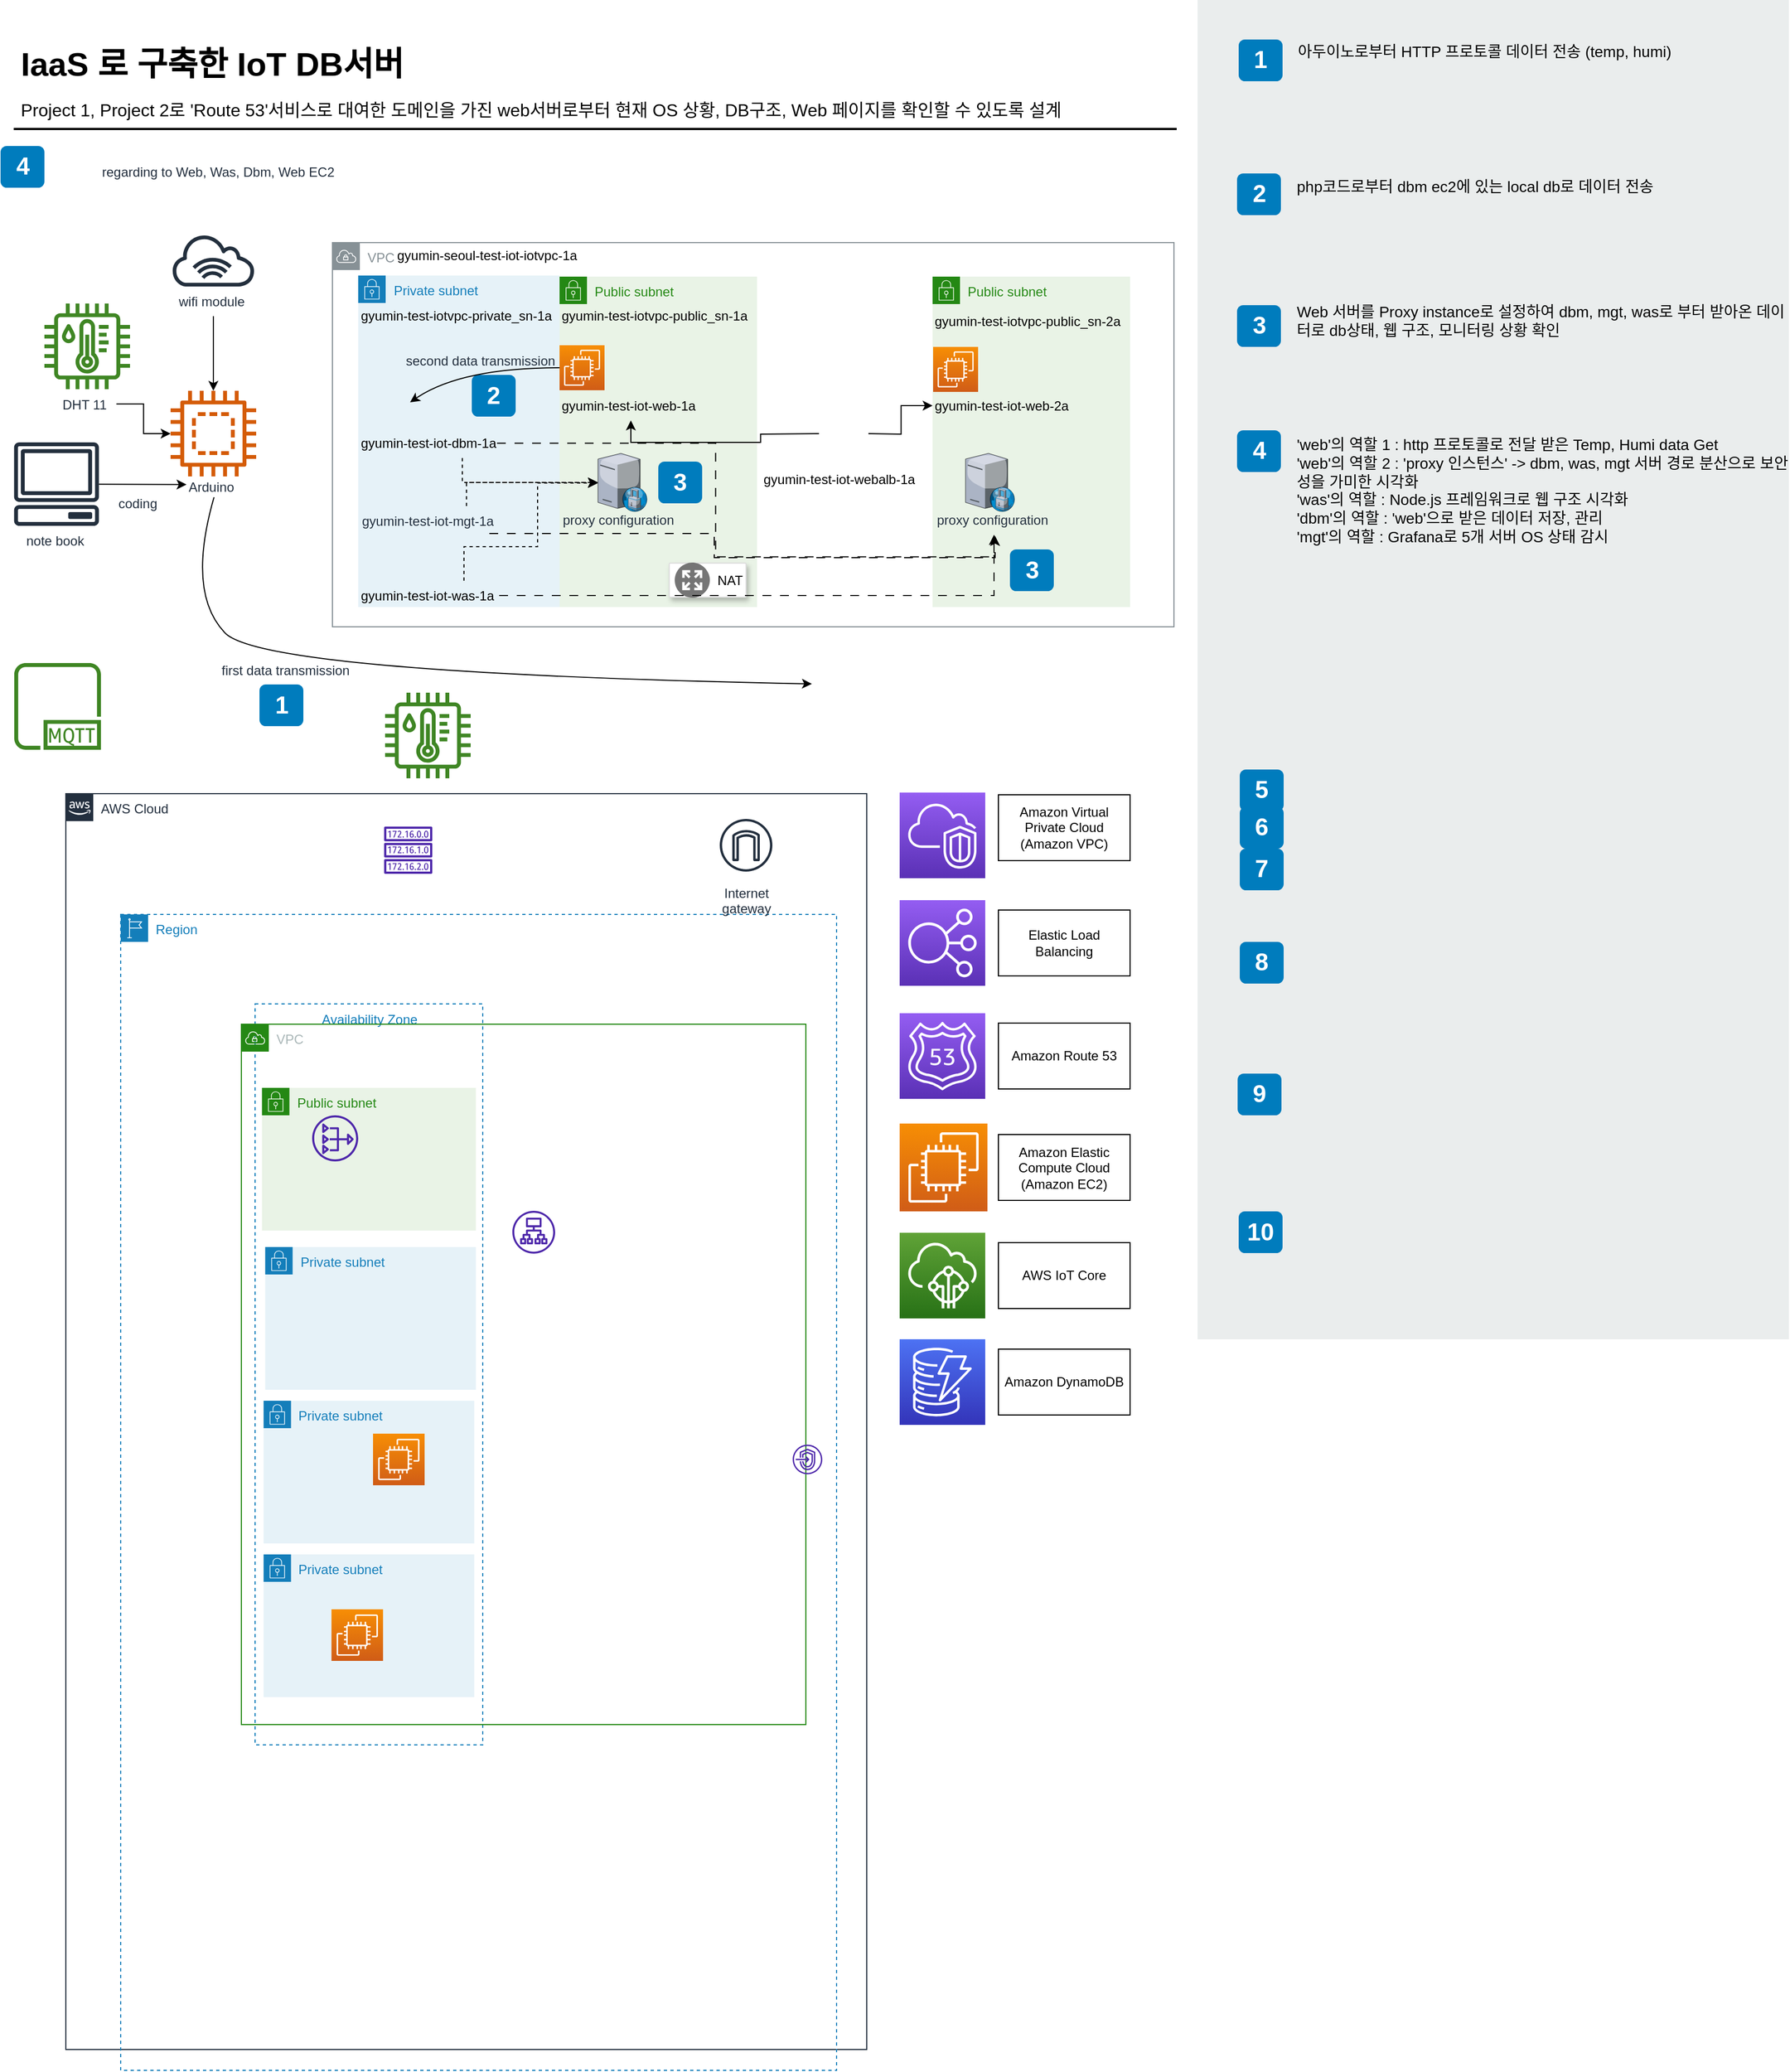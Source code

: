 <mxfile version="21.6.2" type="github">
  <diagram id="Ht1M8jgEwFfnCIfOTk4-" name="Page-1">
    <mxGraphModel dx="712" dy="721" grid="1" gridSize="10" guides="1" tooltips="1" connect="1" arrows="1" fold="1" page="1" pageScale="1" pageWidth="1169" pageHeight="827" math="0" shadow="0">
      <root>
        <mxCell id="0" />
        <mxCell id="1" parent="0" />
        <mxCell id="RZCS8msr2GIvvRPchReN-37" value="VPC" style="sketch=0;outlineConnect=0;gradientColor=none;html=1;whiteSpace=wrap;fontSize=12;fontStyle=0;shape=mxgraph.aws4.group;grIcon=mxgraph.aws4.group_vpc;strokeColor=#879196;fillColor=none;verticalAlign=top;align=left;spacingLeft=30;fontColor=#879196;dashed=0;" vertex="1" parent="1">
          <mxGeometry x="343" y="248" width="767" height="350" as="geometry" />
        </mxCell>
        <mxCell id="RZCS8msr2GIvvRPchReN-52" value="Private subnet" style="points=[[0,0],[0.25,0],[0.5,0],[0.75,0],[1,0],[1,0.25],[1,0.5],[1,0.75],[1,1],[0.75,1],[0.5,1],[0.25,1],[0,1],[0,0.75],[0,0.5],[0,0.25]];outlineConnect=0;gradientColor=none;html=1;whiteSpace=wrap;fontSize=12;fontStyle=0;container=1;pointerEvents=0;collapsible=0;recursiveResize=0;shape=mxgraph.aws4.group;grIcon=mxgraph.aws4.group_security_group;grStroke=0;strokeColor=#147EBA;fillColor=#E6F2F8;verticalAlign=top;align=left;spacingLeft=30;fontColor=#147EBA;dashed=0;" vertex="1" parent="1">
          <mxGeometry x="366.5" y="278" width="183.5" height="302" as="geometry" />
        </mxCell>
        <mxCell id="RZCS8msr2GIvvRPchReN-41" value="&lt;div style=&quot;text-align: center;&quot;&gt;&lt;span style=&quot;background-color: initial;&quot;&gt;&lt;font color=&quot;#232f3e&quot;&gt;gyumin-test-iot-mgt-1a&lt;/font&gt;&lt;/span&gt;&lt;/div&gt;" style="text;whiteSpace=wrap;html=1;" vertex="1" parent="RZCS8msr2GIvvRPchReN-52">
          <mxGeometry x="1" y="210" width="130.25" height="27" as="geometry" />
        </mxCell>
        <mxCell id="RZCS8msr2GIvvRPchReN-93" value="&lt;div style=&quot;text-align: center;&quot;&gt;gyumin-test-iotvpc-private_sn-1a&lt;br&gt;&lt;/div&gt;" style="text;whiteSpace=wrap;html=1;" vertex="1" parent="RZCS8msr2GIvvRPchReN-52">
          <mxGeometry y="22.5" width="180" height="27" as="geometry" />
        </mxCell>
        <mxCell id="RZCS8msr2GIvvRPchReN-115" value="&lt;div style=&quot;text-align: center;&quot;&gt;&lt;font color=&quot;#232f3e&quot;&gt;second data transmission&lt;/font&gt;&lt;/div&gt;" style="text;whiteSpace=wrap;html=1;" vertex="1" parent="RZCS8msr2GIvvRPchReN-52">
          <mxGeometry x="41" y="63.5" width="142.5" height="27" as="geometry" />
        </mxCell>
        <mxCell id="-QjtrjUzRDEMRZ5MF8oH-27" value="2" style="rounded=1;whiteSpace=wrap;html=1;fillColor=#007CBD;strokeColor=none;fontColor=#FFFFFF;fontStyle=1;fontSize=22;" parent="RZCS8msr2GIvvRPchReN-52" vertex="1">
          <mxGeometry x="103.5" y="90.5" width="40" height="38" as="geometry" />
        </mxCell>
        <mxCell id="RZCS8msr2GIvvRPchReN-46" value="Public subnet" style="points=[[0,0],[0.25,0],[0.5,0],[0.75,0],[1,0],[1,0.25],[1,0.5],[1,0.75],[1,1],[0.75,1],[0.5,1],[0.25,1],[0,1],[0,0.75],[0,0.5],[0,0.25]];outlineConnect=0;gradientColor=none;html=1;whiteSpace=wrap;fontSize=12;fontStyle=0;container=1;pointerEvents=0;collapsible=0;recursiveResize=0;shape=mxgraph.aws4.group;grIcon=mxgraph.aws4.group_security_group;grStroke=0;strokeColor=#248814;fillColor=#E9F3E6;verticalAlign=top;align=left;spacingLeft=30;fontColor=#248814;dashed=0;" vertex="1" parent="1">
          <mxGeometry x="550" y="279" width="180" height="301" as="geometry" />
        </mxCell>
        <mxCell id="RZCS8msr2GIvvRPchReN-21" value="&lt;div style=&quot;text-align: center;&quot;&gt;gyumin-test-iot-web-1a&lt;br&gt;&lt;/div&gt;" style="text;whiteSpace=wrap;html=1;" vertex="1" parent="RZCS8msr2GIvvRPchReN-46">
          <mxGeometry y="104" width="130" height="27" as="geometry" />
        </mxCell>
        <mxCell id="RZCS8msr2GIvvRPchReN-99" value="" style="verticalLabelPosition=bottom;sketch=0;aspect=fixed;html=1;verticalAlign=top;strokeColor=none;align=center;outlineConnect=0;shape=mxgraph.citrix.proxy_server;" vertex="1" parent="RZCS8msr2GIvvRPchReN-46">
          <mxGeometry x="35" y="161" width="45.05" height="53" as="geometry" />
        </mxCell>
        <mxCell id="-QjtrjUzRDEMRZ5MF8oH-28" value="3" style="rounded=1;whiteSpace=wrap;html=1;fillColor=#007CBD;strokeColor=none;fontColor=#FFFFFF;fontStyle=1;fontSize=22;" parent="RZCS8msr2GIvvRPchReN-46" vertex="1">
          <mxGeometry x="90" y="168.5" width="40" height="38" as="geometry" />
        </mxCell>
        <mxCell id="RZCS8msr2GIvvRPchReN-50" value="" style="strokeColor=#dddddd;shadow=1;strokeWidth=1;rounded=1;absoluteArcSize=1;arcSize=2;" vertex="1" parent="RZCS8msr2GIvvRPchReN-46">
          <mxGeometry x="100" y="261" width="70" height="31" as="geometry" />
        </mxCell>
        <mxCell id="RZCS8msr2GIvvRPchReN-51" value="NAT" style="sketch=0;dashed=0;connectable=0;html=1;fillColor=#757575;strokeColor=none;shape=mxgraph.gcp2.nat;part=1;labelPosition=right;verticalLabelPosition=middle;align=left;verticalAlign=middle;spacingLeft=5;fontSize=12;" vertex="1" parent="RZCS8msr2GIvvRPchReN-50">
          <mxGeometry y="0.5" width="32" height="32" relative="1" as="geometry">
            <mxPoint x="5" y="-16" as="offset" />
          </mxGeometry>
        </mxCell>
        <mxCell id="-QjtrjUzRDEMRZ5MF8oH-9" value="1" style="rounded=1;whiteSpace=wrap;html=1;fillColor=#007CBD;strokeColor=none;fontColor=#FFFFFF;fontStyle=1;fontSize=22;" parent="1" vertex="1">
          <mxGeometry x="276.5" y="650.5" width="40" height="38" as="geometry" />
        </mxCell>
        <mxCell id="-QjtrjUzRDEMRZ5MF8oH-47" value="IaaS 로 구축한 IoT DB서버" style="text;html=1;resizable=0;points=[];autosize=1;align=left;verticalAlign=top;spacingTop=-4;fontSize=30;fontStyle=1" parent="1" vertex="1">
          <mxGeometry x="56.5" y="64.5" width="390" height="40" as="geometry" />
        </mxCell>
        <mxCell id="-QjtrjUzRDEMRZ5MF8oH-48" value="Project 1, Project 2로 &#39;Route 53&#39;서비스로 대여한 도메인을 가진 web서버로부터 현재 OS 상황, DB구조, Web 페이지를 확인할 수 있도록 설계" style="text;html=1;resizable=0;points=[];autosize=1;align=left;verticalAlign=top;spacingTop=-4;fontSize=16;" parent="1" vertex="1">
          <mxGeometry x="56.5" y="114.5" width="1020" height="30" as="geometry" />
        </mxCell>
        <mxCell id="SCVMTBWpLvtzJIhz15lM-1" value="" style="line;strokeWidth=2;html=1;fontSize=14;" parent="1" vertex="1">
          <mxGeometry x="52.5" y="139.5" width="1060" height="10" as="geometry" />
        </mxCell>
        <mxCell id="7OVz4w7n9kzEPWy-4BBC-3" value="" style="rounded=0;whiteSpace=wrap;html=1;fillColor=#EAEDED;fontSize=22;fontColor=#FFFFFF;strokeColor=none;labelBackgroundColor=none;" parent="1" vertex="1">
          <mxGeometry x="1131.5" y="27" width="539" height="1220" as="geometry" />
        </mxCell>
        <mxCell id="7OVz4w7n9kzEPWy-4BBC-4" value="1" style="rounded=1;whiteSpace=wrap;html=1;fillColor=#007CBD;strokeColor=none;fontColor=#FFFFFF;fontStyle=1;fontSize=22;labelBackgroundColor=none;" parent="1" vertex="1">
          <mxGeometry x="1169" y="63" width="40" height="38" as="geometry" />
        </mxCell>
        <mxCell id="7OVz4w7n9kzEPWy-4BBC-5" value="2" style="rounded=1;whiteSpace=wrap;html=1;fillColor=#007CBD;strokeColor=none;fontColor=#FFFFFF;fontStyle=1;fontSize=22;labelBackgroundColor=none;" parent="1" vertex="1">
          <mxGeometry x="1167.5" y="185" width="40" height="38" as="geometry" />
        </mxCell>
        <mxCell id="7OVz4w7n9kzEPWy-4BBC-6" value="3" style="rounded=1;whiteSpace=wrap;html=1;fillColor=#007CBD;strokeColor=none;fontColor=#FFFFFF;fontStyle=1;fontSize=22;labelBackgroundColor=none;" parent="1" vertex="1">
          <mxGeometry x="1167.5" y="305" width="40" height="38" as="geometry" />
        </mxCell>
        <mxCell id="7OVz4w7n9kzEPWy-4BBC-7" value="4" style="rounded=1;whiteSpace=wrap;html=1;fillColor=#007CBD;strokeColor=none;fontColor=#FFFFFF;fontStyle=1;fontSize=22;labelBackgroundColor=none;" parent="1" vertex="1">
          <mxGeometry x="1167.5" y="419" width="40" height="38" as="geometry" />
        </mxCell>
        <mxCell id="7OVz4w7n9kzEPWy-4BBC-8" value="5" style="rounded=1;whiteSpace=wrap;html=1;fillColor=#007CBD;strokeColor=none;fontColor=#FFFFFF;fontStyle=1;fontSize=22;labelBackgroundColor=none;" parent="1" vertex="1">
          <mxGeometry x="1170" y="728" width="40" height="38" as="geometry" />
        </mxCell>
        <mxCell id="7OVz4w7n9kzEPWy-4BBC-9" value="6" style="rounded=1;whiteSpace=wrap;html=1;fillColor=#007CBD;strokeColor=none;fontColor=#FFFFFF;fontStyle=1;fontSize=22;labelBackgroundColor=none;" parent="1" vertex="1">
          <mxGeometry x="1170" y="762" width="40" height="38" as="geometry" />
        </mxCell>
        <mxCell id="7OVz4w7n9kzEPWy-4BBC-10" value="7" style="rounded=1;whiteSpace=wrap;html=1;fillColor=#007CBD;strokeColor=none;fontColor=#FFFFFF;fontStyle=1;fontSize=22;labelBackgroundColor=none;" parent="1" vertex="1">
          <mxGeometry x="1170" y="800" width="40" height="38" as="geometry" />
        </mxCell>
        <mxCell id="7OVz4w7n9kzEPWy-4BBC-11" value="8" style="rounded=1;whiteSpace=wrap;html=1;fillColor=#007CBD;strokeColor=none;fontColor=#FFFFFF;fontStyle=1;fontSize=22;labelBackgroundColor=none;" parent="1" vertex="1">
          <mxGeometry x="1170" y="885" width="40" height="38" as="geometry" />
        </mxCell>
        <mxCell id="7OVz4w7n9kzEPWy-4BBC-12" value="9" style="rounded=1;whiteSpace=wrap;html=1;fillColor=#007CBD;strokeColor=none;fontColor=#FFFFFF;fontStyle=1;fontSize=22;labelBackgroundColor=none;" parent="1" vertex="1">
          <mxGeometry x="1168" y="1005" width="40" height="38" as="geometry" />
        </mxCell>
        <mxCell id="7OVz4w7n9kzEPWy-4BBC-13" value="&lt;span&gt;아두이노로부터 HTTP 프로토콜 데이터 전송 (temp, humi)&lt;/span&gt;" style="text;html=1;align=left;verticalAlign=top;spacingTop=-4;fontSize=14;labelBackgroundColor=none;whiteSpace=wrap;" parent="1" vertex="1">
          <mxGeometry x="1220.5" y="62.5" width="449" height="118" as="geometry" />
        </mxCell>
        <mxCell id="7OVz4w7n9kzEPWy-4BBC-14" value="php코드로부터 dbm ec2에 있는 local db로 데이터 전송" style="text;html=1;align=left;verticalAlign=top;spacingTop=-4;fontSize=14;labelBackgroundColor=none;whiteSpace=wrap;" parent="1" vertex="1">
          <mxGeometry x="1219.5" y="185.5" width="450" height="115" as="geometry" />
        </mxCell>
        <mxCell id="7OVz4w7n9kzEPWy-4BBC-22" value="10" style="rounded=1;whiteSpace=wrap;html=1;fillColor=#007CBD;strokeColor=none;fontColor=#FFFFFF;fontStyle=1;fontSize=22;labelBackgroundColor=none;" parent="1" vertex="1">
          <mxGeometry x="1169" y="1130.5" width="40" height="38" as="geometry" />
        </mxCell>
        <mxCell id="RZCS8msr2GIvvRPchReN-6" value="" style="sketch=0;outlineConnect=0;fontColor=#232F3E;gradientColor=none;fillColor=#3F8624;strokeColor=none;dashed=0;verticalLabelPosition=bottom;verticalAlign=top;align=center;html=1;fontSize=12;fontStyle=0;aspect=fixed;pointerEvents=1;shape=mxgraph.aws4.iot_thing_temperature_humidity_sensor;" vertex="1" parent="1">
          <mxGeometry x="80.5" y="303.5" width="78" height="78" as="geometry" />
        </mxCell>
        <mxCell id="RZCS8msr2GIvvRPchReN-9" value="" style="sketch=0;outlineConnect=0;fontColor=#232F3E;gradientColor=none;fillColor=#232F3D;strokeColor=none;dashed=0;verticalLabelPosition=bottom;verticalAlign=top;align=center;html=1;fontSize=12;fontStyle=0;aspect=fixed;pointerEvents=1;shape=mxgraph.aws4.internet_alt1;" vertex="1" parent="1">
          <mxGeometry x="195.48" y="240" width="78" height="48" as="geometry" />
        </mxCell>
        <mxCell id="RZCS8msr2GIvvRPchReN-13" value="" style="sketch=0;outlineConnect=0;fontColor=#232F3E;gradientColor=none;fillColor=#232F3D;strokeColor=none;dashed=0;verticalLabelPosition=bottom;verticalAlign=top;align=center;html=1;fontSize=12;fontStyle=0;aspect=fixed;pointerEvents=1;shape=mxgraph.aws4.client;" vertex="1" parent="1">
          <mxGeometry x="52.5" y="430" width="78" height="76" as="geometry" />
        </mxCell>
        <mxCell id="RZCS8msr2GIvvRPchReN-62" value="" style="edgeStyle=orthogonalEdgeStyle;rounded=0;orthogonalLoop=1;jettySize=auto;html=1;" edge="1" parent="1" source="RZCS8msr2GIvvRPchReN-23" target="RZCS8msr2GIvvRPchReN-60">
          <mxGeometry relative="1" as="geometry" />
        </mxCell>
        <mxCell id="RZCS8msr2GIvvRPchReN-23" value="&lt;div style=&quot;text-align: center;&quot;&gt;&lt;span style=&quot;background-color: initial;&quot;&gt;&lt;font color=&quot;#232f3e&quot;&gt;wifi module&lt;/font&gt;&lt;/span&gt;&lt;/div&gt;" style="text;whiteSpace=wrap;html=1;" vertex="1" parent="1">
          <mxGeometry x="200.61" y="288" width="67.75" height="27" as="geometry" />
        </mxCell>
        <mxCell id="RZCS8msr2GIvvRPchReN-24" value="&lt;div style=&quot;text-align: center;&quot;&gt;&lt;span style=&quot;background-color: initial;&quot;&gt;&lt;font color=&quot;#232f3e&quot;&gt;Arduino&lt;/font&gt;&lt;/span&gt;&lt;/div&gt;" style="text;whiteSpace=wrap;html=1;" vertex="1" parent="1">
          <mxGeometry x="210" y="457" width="50.11" height="23" as="geometry" />
        </mxCell>
        <mxCell id="RZCS8msr2GIvvRPchReN-25" value="&lt;div style=&quot;text-align: center;&quot;&gt;&lt;span style=&quot;background-color: initial;&quot;&gt;&lt;font color=&quot;#232f3e&quot;&gt;note book&lt;/font&gt;&lt;/span&gt;&lt;/div&gt;" style="text;whiteSpace=wrap;html=1;" vertex="1" parent="1">
          <mxGeometry x="62.02" y="506" width="60.55" height="27" as="geometry" />
        </mxCell>
        <mxCell id="RZCS8msr2GIvvRPchReN-26" value="" style="endArrow=classic;html=1;rounded=0;" edge="1" parent="1" source="RZCS8msr2GIvvRPchReN-13" target="RZCS8msr2GIvvRPchReN-24">
          <mxGeometry width="50" height="50" relative="1" as="geometry">
            <mxPoint x="94.5" y="464.5" as="sourcePoint" />
            <mxPoint x="93" y="450" as="targetPoint" />
          </mxGeometry>
        </mxCell>
        <mxCell id="RZCS8msr2GIvvRPchReN-27" value="&lt;div style=&quot;text-align: center;&quot;&gt;&lt;font color=&quot;#232f3e&quot;&gt;coding&lt;/font&gt;&lt;/div&gt;" style="text;whiteSpace=wrap;html=1;" vertex="1" parent="1">
          <mxGeometry x="146.13" y="472" width="43.5" height="27" as="geometry" />
        </mxCell>
        <mxCell id="RZCS8msr2GIvvRPchReN-61" value="" style="edgeStyle=orthogonalEdgeStyle;rounded=0;orthogonalLoop=1;jettySize=auto;html=1;" edge="1" parent="1" source="RZCS8msr2GIvvRPchReN-28" target="RZCS8msr2GIvvRPchReN-60">
          <mxGeometry relative="1" as="geometry" />
        </mxCell>
        <mxCell id="RZCS8msr2GIvvRPchReN-28" value="&lt;div style=&quot;text-align: center;&quot;&gt;&lt;span style=&quot;background-color: initial;&quot;&gt;&lt;font color=&quot;#232f3e&quot;&gt;DHT 11&lt;/font&gt;&lt;/span&gt;&lt;/div&gt;" style="text;whiteSpace=wrap;html=1;" vertex="1" parent="1">
          <mxGeometry x="94.88" y="381.5" width="51.25" height="27" as="geometry" />
        </mxCell>
        <mxCell id="RZCS8msr2GIvvRPchReN-134" style="edgeStyle=orthogonalEdgeStyle;rounded=0;orthogonalLoop=1;jettySize=auto;html=1;exitX=0.75;exitY=0;exitDx=0;exitDy=0;strokeColor=default;startArrow=none;startFill=0;dashed=1;" edge="1" parent="1" source="RZCS8msr2GIvvRPchReN-22" target="RZCS8msr2GIvvRPchReN-99">
          <mxGeometry relative="1" as="geometry">
            <Array as="points">
              <mxPoint x="463" y="525" />
              <mxPoint x="530" y="525" />
              <mxPoint x="530" y="467" />
            </Array>
          </mxGeometry>
        </mxCell>
        <mxCell id="RZCS8msr2GIvvRPchReN-22" value="&lt;div style=&quot;text-align: center;&quot;&gt;gyumin-test-iot-was-1a&lt;br&gt;&lt;/div&gt;" style="text;whiteSpace=wrap;html=1;" vertex="1" parent="1">
          <mxGeometry x="366.5" y="556" width="128.5" height="27" as="geometry" />
        </mxCell>
        <mxCell id="RZCS8msr2GIvvRPchReN-18" value="" style="sketch=0;points=[[0,0,0],[0.25,0,0],[0.5,0,0],[0.75,0,0],[1,0,0],[0,1,0],[0.25,1,0],[0.5,1,0],[0.75,1,0],[1,1,0],[0,0.25,0],[0,0.5,0],[0,0.75,0],[1,0.25,0],[1,0.5,0],[1,0.75,0]];outlineConnect=0;fontColor=#232F3E;gradientColor=#F78E04;gradientDirection=north;fillColor=#D05C17;strokeColor=#ffffff;dashed=0;verticalLabelPosition=bottom;verticalAlign=top;align=center;html=1;fontSize=12;fontStyle=0;aspect=fixed;shape=mxgraph.aws4.resourceIcon;resIcon=mxgraph.aws4.ec2;" vertex="1" parent="1">
          <mxGeometry x="550" y="341.5" width="41" height="41" as="geometry" />
        </mxCell>
        <mxCell id="RZCS8msr2GIvvRPchReN-60" value="" style="sketch=0;outlineConnect=0;fontColor=#232F3E;gradientColor=none;fillColor=#D45B07;strokeColor=none;dashed=0;verticalLabelPosition=bottom;verticalAlign=top;align=center;html=1;fontSize=12;fontStyle=0;aspect=fixed;pointerEvents=1;shape=mxgraph.aws4.braket_embedded_simulator;" vertex="1" parent="1">
          <mxGeometry x="195.48" y="383" width="78" height="78" as="geometry" />
        </mxCell>
        <mxCell id="RZCS8msr2GIvvRPchReN-63" value="" style="curved=1;endArrow=classic;html=1;rounded=0;exitX=0.5;exitY=1;exitDx=0;exitDy=0;" edge="1" parent="1" source="RZCS8msr2GIvvRPchReN-24">
          <mxGeometry width="50" height="50" relative="1" as="geometry">
            <mxPoint x="360" y="540" as="sourcePoint" />
            <mxPoint x="780" y="650" as="targetPoint" />
            <Array as="points">
              <mxPoint x="210" y="567" />
              <mxPoint x="280" y="640" />
            </Array>
          </mxGeometry>
        </mxCell>
        <mxCell id="RZCS8msr2GIvvRPchReN-66" value="&lt;div style=&quot;text-align: center;&quot;&gt;&lt;font color=&quot;#232f3e&quot;&gt;first data transmission&lt;/font&gt;&lt;/div&gt;" style="text;whiteSpace=wrap;html=1;" vertex="1" parent="1">
          <mxGeometry x="240" y="623.5" width="120" height="27" as="geometry" />
        </mxCell>
        <mxCell id="RZCS8msr2GIvvRPchReN-111" style="edgeStyle=orthogonalEdgeStyle;rounded=0;orthogonalLoop=1;jettySize=auto;html=1;" edge="1" parent="1" target="RZCS8msr2GIvvRPchReN-21">
          <mxGeometry relative="1" as="geometry">
            <mxPoint x="786.5" y="422" as="sourcePoint" />
          </mxGeometry>
        </mxCell>
        <mxCell id="RZCS8msr2GIvvRPchReN-112" style="edgeStyle=orthogonalEdgeStyle;rounded=0;orthogonalLoop=1;jettySize=auto;html=1;entryX=0;entryY=0.5;entryDx=0;entryDy=0;" edge="1" parent="1" target="RZCS8msr2GIvvRPchReN-96">
          <mxGeometry relative="1" as="geometry">
            <mxPoint x="831.55" y="422" as="sourcePoint" />
          </mxGeometry>
        </mxCell>
        <mxCell id="RZCS8msr2GIvvRPchReN-92" value="&lt;div style=&quot;text-align: center;&quot;&gt;gyumin-seoul-test-iot-iotvpc-1a&lt;br&gt;&lt;/div&gt;" style="text;whiteSpace=wrap;html=1;" vertex="1" parent="1">
          <mxGeometry x="400" y="246" width="170" height="27" as="geometry" />
        </mxCell>
        <mxCell id="RZCS8msr2GIvvRPchReN-132" style="edgeStyle=orthogonalEdgeStyle;rounded=0;orthogonalLoop=1;jettySize=auto;html=1;exitX=0.75;exitY=1;exitDx=0;exitDy=0;dashed=1;" edge="1" parent="1" source="RZCS8msr2GIvvRPchReN-39" target="RZCS8msr2GIvvRPchReN-99">
          <mxGeometry relative="1" as="geometry" />
        </mxCell>
        <mxCell id="RZCS8msr2GIvvRPchReN-39" value="&lt;div style=&quot;text-align: center;&quot;&gt;gyumin-test-iot-dbm-1a&lt;br&gt;&lt;/div&gt;" style="text;whiteSpace=wrap;html=1;" vertex="1" parent="1">
          <mxGeometry x="366.5" y="417.25" width="126.5" height="27" as="geometry" />
        </mxCell>
        <mxCell id="RZCS8msr2GIvvRPchReN-94" value="&lt;div style=&quot;text-align: center;&quot;&gt;gyumin-test-iotvpc-public_sn-1a&lt;br&gt;&lt;/div&gt;" style="text;whiteSpace=wrap;html=1;" vertex="1" parent="1">
          <mxGeometry x="550" y="300.5" width="180" height="27" as="geometry" />
        </mxCell>
        <mxCell id="RZCS8msr2GIvvRPchReN-95" value="Public subnet" style="points=[[0,0],[0.25,0],[0.5,0],[0.75,0],[1,0],[1,0.25],[1,0.5],[1,0.75],[1,1],[0.75,1],[0.5,1],[0.25,1],[0,1],[0,0.75],[0,0.5],[0,0.25]];outlineConnect=0;gradientColor=none;html=1;whiteSpace=wrap;fontSize=12;fontStyle=0;container=1;pointerEvents=0;collapsible=0;recursiveResize=0;shape=mxgraph.aws4.group;grIcon=mxgraph.aws4.group_security_group;grStroke=0;strokeColor=#248814;fillColor=#E9F3E6;verticalAlign=top;align=left;spacingLeft=30;fontColor=#248814;dashed=0;" vertex="1" parent="1">
          <mxGeometry x="890" y="279" width="180" height="301" as="geometry" />
        </mxCell>
        <mxCell id="RZCS8msr2GIvvRPchReN-96" value="&lt;div style=&quot;text-align: center;&quot;&gt;gyumin-test-iot-web-2a&lt;br&gt;&lt;/div&gt;" style="text;whiteSpace=wrap;html=1;" vertex="1" parent="RZCS8msr2GIvvRPchReN-95">
          <mxGeometry y="104" width="130" height="27" as="geometry" />
        </mxCell>
        <mxCell id="RZCS8msr2GIvvRPchReN-97" value="&lt;div style=&quot;text-align: center;&quot;&gt;gyumin-test-iotvpc-public_sn-2a&lt;br&gt;&lt;/div&gt;" style="text;whiteSpace=wrap;html=1;" vertex="1" parent="RZCS8msr2GIvvRPchReN-95">
          <mxGeometry y="27" width="180" height="27" as="geometry" />
        </mxCell>
        <mxCell id="RZCS8msr2GIvvRPchReN-106" value="" style="verticalLabelPosition=bottom;sketch=0;aspect=fixed;html=1;verticalAlign=top;strokeColor=none;align=center;outlineConnect=0;shape=mxgraph.citrix.proxy_server;" vertex="1" parent="RZCS8msr2GIvvRPchReN-95">
          <mxGeometry x="30" y="161" width="45.05" height="53" as="geometry" />
        </mxCell>
        <mxCell id="RZCS8msr2GIvvRPchReN-98" value="" style="sketch=0;points=[[0,0,0],[0.25,0,0],[0.5,0,0],[0.75,0,0],[1,0,0],[0,1,0],[0.25,1,0],[0.5,1,0],[0.75,1,0],[1,1,0],[0,0.25,0],[0,0.5,0],[0,0.75,0],[1,0.25,0],[1,0.5,0],[1,0.75,0]];outlineConnect=0;fontColor=#232F3E;gradientColor=#F78E04;gradientDirection=north;fillColor=#D05C17;strokeColor=#ffffff;dashed=0;verticalLabelPosition=bottom;verticalAlign=top;align=center;html=1;fontSize=12;fontStyle=0;aspect=fixed;shape=mxgraph.aws4.resourceIcon;resIcon=mxgraph.aws4.ec2;" vertex="1" parent="1">
          <mxGeometry x="890.5" y="343" width="41" height="41" as="geometry" />
        </mxCell>
        <mxCell id="RZCS8msr2GIvvRPchReN-105" value="&lt;div style=&quot;text-align: center;&quot;&gt;&lt;span style=&quot;background-color: initial;&quot;&gt;&lt;font color=&quot;#232f3e&quot;&gt;proxy configuration&lt;/font&gt;&lt;/span&gt;&lt;/div&gt;" style="text;whiteSpace=wrap;html=1;" vertex="1" parent="1">
          <mxGeometry x="551" y="487.25" width="109" height="27" as="geometry" />
        </mxCell>
        <mxCell id="RZCS8msr2GIvvRPchReN-107" value="&lt;div style=&quot;text-align: center;&quot;&gt;&lt;span style=&quot;background-color: initial;&quot;&gt;&lt;font color=&quot;#232f3e&quot;&gt;proxy configuration&lt;/font&gt;&lt;/span&gt;&lt;/div&gt;" style="text;whiteSpace=wrap;html=1;" vertex="1" parent="1">
          <mxGeometry x="891.5" y="487.25" width="109" height="27" as="geometry" />
        </mxCell>
        <mxCell id="RZCS8msr2GIvvRPchReN-108" value="&lt;div style=&quot;text-align: center;&quot;&gt;gyumin-test-iot-webalb-1a&lt;br&gt;&lt;/div&gt;" style="text;whiteSpace=wrap;html=1;" vertex="1" parent="1">
          <mxGeometry x="734.03" y="450" width="150" height="27" as="geometry" />
        </mxCell>
        <mxCell id="RZCS8msr2GIvvRPchReN-114" value="" style="curved=1;endArrow=classic;html=1;rounded=0;exitX=0;exitY=0.5;exitDx=0;exitDy=0;exitPerimeter=0;entryX=1;entryY=0.5;entryDx=0;entryDy=0;entryPerimeter=0;" edge="1" parent="1" source="RZCS8msr2GIvvRPchReN-18">
          <mxGeometry width="50" height="50" relative="1" as="geometry">
            <mxPoint x="480" y="400" as="sourcePoint" />
            <mxPoint x="413.75" y="393.5" as="targetPoint" />
            <Array as="points">
              <mxPoint x="460" y="362" />
            </Array>
          </mxGeometry>
        </mxCell>
        <mxCell id="RZCS8msr2GIvvRPchReN-128" style="edgeStyle=orthogonalEdgeStyle;rounded=0;orthogonalLoop=1;jettySize=auto;html=1;entryX=0.5;entryY=1;entryDx=0;entryDy=0;exitX=0.91;exitY=0.926;exitDx=0;exitDy=0;exitPerimeter=0;dashed=1;dashPattern=8 8;" edge="1" parent="1" source="RZCS8msr2GIvvRPchReN-41">
          <mxGeometry relative="1" as="geometry">
            <mxPoint x="498.75" y="502.5" as="sourcePoint" />
            <mxPoint x="947" y="515.25" as="targetPoint" />
            <Array as="points">
              <mxPoint x="691" y="513" />
              <mxPoint x="691" y="535" />
              <mxPoint x="947" y="535" />
            </Array>
          </mxGeometry>
        </mxCell>
        <mxCell id="RZCS8msr2GIvvRPchReN-129" style="edgeStyle=orthogonalEdgeStyle;rounded=0;orthogonalLoop=1;jettySize=auto;html=1;entryX=0.5;entryY=1;entryDx=0;entryDy=0;dashed=1;dashPattern=8 8;" edge="1" parent="1" source="RZCS8msr2GIvvRPchReN-22" target="RZCS8msr2GIvvRPchReN-107">
          <mxGeometry relative="1" as="geometry" />
        </mxCell>
        <mxCell id="RZCS8msr2GIvvRPchReN-127" style="edgeStyle=orthogonalEdgeStyle;rounded=0;orthogonalLoop=1;jettySize=auto;html=1;entryX=0.5;entryY=1;entryDx=0;entryDy=0;dashed=1;dashPattern=8 8;" edge="1" parent="1" source="RZCS8msr2GIvvRPchReN-39" target="RZCS8msr2GIvvRPchReN-107">
          <mxGeometry relative="1" as="geometry" />
        </mxCell>
        <mxCell id="RZCS8msr2GIvvRPchReN-130" value="3" style="rounded=1;whiteSpace=wrap;html=1;fillColor=#007CBD;strokeColor=none;fontColor=#FFFFFF;fontStyle=1;fontSize=22;" vertex="1" parent="1">
          <mxGeometry x="960.5" y="527.5" width="40" height="38" as="geometry" />
        </mxCell>
        <mxCell id="RZCS8msr2GIvvRPchReN-133" style="edgeStyle=orthogonalEdgeStyle;rounded=0;orthogonalLoop=1;jettySize=auto;html=1;exitX=0.75;exitY=0;exitDx=0;exitDy=0;dashed=1;" edge="1" parent="1" source="RZCS8msr2GIvvRPchReN-41" target="RZCS8msr2GIvvRPchReN-99">
          <mxGeometry relative="1" as="geometry" />
        </mxCell>
        <mxCell id="RZCS8msr2GIvvRPchReN-135" value="Web 서버를 Proxy instance로 설정하여 dbm, mgt, was로 부터 받아온 데이터로 db상태, 웹 구조, 모니터링 상황 확인" style="text;html=1;align=left;verticalAlign=top;spacingTop=-4;fontSize=14;labelBackgroundColor=none;whiteSpace=wrap;" vertex="1" parent="1">
          <mxGeometry x="1219.5" y="300" width="450" height="115" as="geometry" />
        </mxCell>
        <mxCell id="RZCS8msr2GIvvRPchReN-136" value="4" style="rounded=1;whiteSpace=wrap;html=1;fillColor=#007CBD;strokeColor=none;fontColor=#FFFFFF;fontStyle=1;fontSize=22;labelBackgroundColor=none;" vertex="1" parent="1">
          <mxGeometry x="40.5" y="160" width="40" height="38" as="geometry" />
        </mxCell>
        <mxCell id="RZCS8msr2GIvvRPchReN-138" value="" style="shape=image;html=1;verticalAlign=top;verticalLabelPosition=bottom;labelBackgroundColor=#ffffff;imageAspect=0;aspect=fixed;image=https://cdn0.iconfinder.com/data/icons/software-engineering-and-video-gaming/512/87_notepad_report_card_result_presentation-128.png" vertex="1" parent="1">
          <mxGeometry x="81.5" y="160" width="49" height="49" as="geometry" />
        </mxCell>
        <mxCell id="RZCS8msr2GIvvRPchReN-139" value="&lt;div style=&quot;text-align: center;&quot;&gt;&lt;font color=&quot;#232f3e&quot;&gt;regarding to Web, Was, Dbm, Web EC2&lt;/font&gt;&lt;/div&gt;" style="text;whiteSpace=wrap;html=1;" vertex="1" parent="1">
          <mxGeometry x="130.5" y="169.5" width="219.5" height="30" as="geometry" />
        </mxCell>
        <mxCell id="RZCS8msr2GIvvRPchReN-140" value="&#39;web&#39;의 역할 1 : http 프로토콜로 전달 받은 Temp, Humi data Get&lt;br&gt;&#39;web&#39;의 역할 2 : &#39;proxy 인스턴스&#39; -&amp;gt; dbm, was, mgt 서버 경로 분산으로 보안성을 가미한 시각화&lt;br&gt;&#39;was&#39;의 역할 : Node.js 프레임워크로 웹 구조 시각화&lt;br&gt;&#39;dbm&#39;의 역할 : &#39;web&#39;으로 받은 데이터 저장, 관리&lt;br&gt;&#39;mgt&#39;의 역할 : Grafana로 5개 서버 OS 상태 감시" style="text;html=1;align=left;verticalAlign=top;spacingTop=-4;fontSize=14;labelBackgroundColor=none;whiteSpace=wrap;" vertex="1" parent="1">
          <mxGeometry x="1219.5" y="421" width="450" height="115" as="geometry" />
        </mxCell>
        <mxCell id="RZCS8msr2GIvvRPchReN-143" value="AWS Cloud" style="points=[[0,0],[0.25,0],[0.5,0],[0.75,0],[1,0],[1,0.25],[1,0.5],[1,0.75],[1,1],[0.75,1],[0.5,1],[0.25,1],[0,1],[0,0.75],[0,0.5],[0,0.25]];outlineConnect=0;gradientColor=none;html=1;whiteSpace=wrap;fontSize=12;fontStyle=0;container=1;pointerEvents=0;collapsible=0;recursiveResize=0;shape=mxgraph.aws4.group;grIcon=mxgraph.aws4.group_aws_cloud_alt;strokeColor=#232F3E;fillColor=none;verticalAlign=top;align=left;spacingLeft=30;fontColor=#232F3E;dashed=0;" vertex="1" parent="1">
          <mxGeometry x="100" y="750" width="729.97" height="1144" as="geometry" />
        </mxCell>
        <mxCell id="RZCS8msr2GIvvRPchReN-144" value="Region" style="points=[[0,0],[0.25,0],[0.5,0],[0.75,0],[1,0],[1,0.25],[1,0.5],[1,0.75],[1,1],[0.75,1],[0.5,1],[0.25,1],[0,1],[0,0.75],[0,0.5],[0,0.25]];outlineConnect=0;gradientColor=none;html=1;whiteSpace=wrap;fontSize=12;fontStyle=0;container=1;pointerEvents=0;collapsible=0;recursiveResize=0;shape=mxgraph.aws4.group;grIcon=mxgraph.aws4.group_region;strokeColor=#147EBA;fillColor=none;verticalAlign=top;align=left;spacingLeft=30;fontColor=#147EBA;dashed=1;" vertex="1" parent="RZCS8msr2GIvvRPchReN-143">
          <mxGeometry x="50" y="110" width="652.5" height="1053" as="geometry" />
        </mxCell>
        <mxCell id="RZCS8msr2GIvvRPchReN-146" value="Availability Zone" style="fillColor=none;strokeColor=#147EBA;dashed=1;verticalAlign=top;fontStyle=0;fontColor=#147EBA;whiteSpace=wrap;html=1;" vertex="1" parent="RZCS8msr2GIvvRPchReN-144">
          <mxGeometry x="122.5" y="81.5" width="207.5" height="675" as="geometry" />
        </mxCell>
        <mxCell id="RZCS8msr2GIvvRPchReN-150" value="VPC" style="points=[[0,0],[0.25,0],[0.5,0],[0.75,0],[1,0],[1,0.25],[1,0.5],[1,0.75],[1,1],[0.75,1],[0.5,1],[0.25,1],[0,1],[0,0.75],[0,0.5],[0,0.25]];outlineConnect=0;gradientColor=none;html=1;whiteSpace=wrap;fontSize=12;fontStyle=0;container=1;pointerEvents=0;collapsible=0;recursiveResize=0;shape=mxgraph.aws4.group;grIcon=mxgraph.aws4.group_vpc;strokeColor=#248814;fillColor=none;verticalAlign=top;align=left;spacingLeft=30;fontColor=#AAB7B8;dashed=0;" vertex="1" parent="RZCS8msr2GIvvRPchReN-144">
          <mxGeometry x="110" y="100" width="514.5" height="638" as="geometry" />
        </mxCell>
        <mxCell id="RZCS8msr2GIvvRPchReN-147" value="Public subnet" style="points=[[0,0],[0.25,0],[0.5,0],[0.75,0],[1,0],[1,0.25],[1,0.5],[1,0.75],[1,1],[0.75,1],[0.5,1],[0.25,1],[0,1],[0,0.75],[0,0.5],[0,0.25]];outlineConnect=0;gradientColor=none;html=1;whiteSpace=wrap;fontSize=12;fontStyle=0;container=1;pointerEvents=0;collapsible=0;recursiveResize=0;shape=mxgraph.aws4.group;grIcon=mxgraph.aws4.group_security_group;grStroke=0;strokeColor=#248814;fillColor=#E9F3E6;verticalAlign=top;align=left;spacingLeft=30;fontColor=#248814;dashed=0;" vertex="1" parent="RZCS8msr2GIvvRPchReN-150">
          <mxGeometry x="18.79" y="58" width="194.93" height="130" as="geometry" />
        </mxCell>
        <mxCell id="RZCS8msr2GIvvRPchReN-151" value="" style="sketch=0;outlineConnect=0;fontColor=#232F3E;gradientColor=none;fillColor=#4D27AA;strokeColor=none;dashed=0;verticalLabelPosition=bottom;verticalAlign=top;align=center;html=1;fontSize=12;fontStyle=0;aspect=fixed;pointerEvents=1;shape=mxgraph.aws4.nat_gateway;" vertex="1" parent="RZCS8msr2GIvvRPchReN-147">
          <mxGeometry x="45.71" y="25" width="42" height="42" as="geometry" />
        </mxCell>
        <mxCell id="RZCS8msr2GIvvRPchReN-152" value="Private subnet" style="points=[[0,0],[0.25,0],[0.5,0],[0.75,0],[1,0],[1,0.25],[1,0.5],[1,0.75],[1,1],[0.75,1],[0.5,1],[0.25,1],[0,1],[0,0.75],[0,0.5],[0,0.25]];outlineConnect=0;gradientColor=none;html=1;whiteSpace=wrap;fontSize=12;fontStyle=0;container=1;pointerEvents=0;collapsible=0;recursiveResize=0;shape=mxgraph.aws4.group;grIcon=mxgraph.aws4.group_security_group;grStroke=0;strokeColor=#147EBA;fillColor=#E6F2F8;verticalAlign=top;align=left;spacingLeft=30;fontColor=#147EBA;dashed=0;" vertex="1" parent="RZCS8msr2GIvvRPchReN-150">
          <mxGeometry x="21.72" y="203" width="192" height="130" as="geometry" />
        </mxCell>
        <mxCell id="RZCS8msr2GIvvRPchReN-153" value="Private subnet" style="points=[[0,0],[0.25,0],[0.5,0],[0.75,0],[1,0],[1,0.25],[1,0.5],[1,0.75],[1,1],[0.75,1],[0.5,1],[0.25,1],[0,1],[0,0.75],[0,0.5],[0,0.25]];outlineConnect=0;gradientColor=none;html=1;whiteSpace=wrap;fontSize=12;fontStyle=0;container=1;pointerEvents=0;collapsible=0;recursiveResize=0;shape=mxgraph.aws4.group;grIcon=mxgraph.aws4.group_security_group;grStroke=0;strokeColor=#147EBA;fillColor=#E6F2F8;verticalAlign=top;align=left;spacingLeft=30;fontColor=#147EBA;dashed=0;" vertex="1" parent="RZCS8msr2GIvvRPchReN-150">
          <mxGeometry x="20.26" y="343" width="192" height="130" as="geometry" />
        </mxCell>
        <mxCell id="RZCS8msr2GIvvRPchReN-157" value="" style="sketch=0;points=[[0,0,0],[0.25,0,0],[0.5,0,0],[0.75,0,0],[1,0,0],[0,1,0],[0.25,1,0],[0.5,1,0],[0.75,1,0],[1,1,0],[0,0.25,0],[0,0.5,0],[0,0.75,0],[1,0.25,0],[1,0.5,0],[1,0.75,0]];outlineConnect=0;fontColor=#232F3E;gradientColor=#F78E04;gradientDirection=north;fillColor=#D05C17;strokeColor=#ffffff;dashed=0;verticalLabelPosition=bottom;verticalAlign=top;align=center;html=1;fontSize=12;fontStyle=0;aspect=fixed;shape=mxgraph.aws4.resourceIcon;resIcon=mxgraph.aws4.ec2;" vertex="1" parent="RZCS8msr2GIvvRPchReN-153">
          <mxGeometry x="99.74" y="30" width="47" height="47" as="geometry" />
        </mxCell>
        <mxCell id="RZCS8msr2GIvvRPchReN-154" value="Private subnet" style="points=[[0,0],[0.25,0],[0.5,0],[0.75,0],[1,0],[1,0.25],[1,0.5],[1,0.75],[1,1],[0.75,1],[0.5,1],[0.25,1],[0,1],[0,0.75],[0,0.5],[0,0.25]];outlineConnect=0;gradientColor=none;html=1;whiteSpace=wrap;fontSize=12;fontStyle=0;container=1;pointerEvents=0;collapsible=0;recursiveResize=0;shape=mxgraph.aws4.group;grIcon=mxgraph.aws4.group_security_group;grStroke=0;strokeColor=#147EBA;fillColor=#E6F2F8;verticalAlign=top;align=left;spacingLeft=30;fontColor=#147EBA;dashed=0;" vertex="1" parent="RZCS8msr2GIvvRPchReN-150">
          <mxGeometry x="20.26" y="483" width="192" height="130" as="geometry" />
        </mxCell>
        <mxCell id="RZCS8msr2GIvvRPchReN-158" value="" style="sketch=0;points=[[0,0,0],[0.25,0,0],[0.5,0,0],[0.75,0,0],[1,0,0],[0,1,0],[0.25,1,0],[0.5,1,0],[0.75,1,0],[1,1,0],[0,0.25,0],[0,0.5,0],[0,0.75,0],[1,0.25,0],[1,0.5,0],[1,0.75,0]];outlineConnect=0;fontColor=#232F3E;gradientColor=#F78E04;gradientDirection=north;fillColor=#D05C17;strokeColor=#ffffff;dashed=0;verticalLabelPosition=bottom;verticalAlign=top;align=center;html=1;fontSize=12;fontStyle=0;aspect=fixed;shape=mxgraph.aws4.resourceIcon;resIcon=mxgraph.aws4.ec2;" vertex="1" parent="RZCS8msr2GIvvRPchReN-154">
          <mxGeometry x="61.87" y="50" width="47" height="47" as="geometry" />
        </mxCell>
        <mxCell id="RZCS8msr2GIvvRPchReN-163" value="" style="sketch=0;outlineConnect=0;fontColor=#232F3E;gradientColor=none;fillColor=#4D27AA;strokeColor=none;dashed=0;verticalLabelPosition=bottom;verticalAlign=top;align=center;html=1;fontSize=12;fontStyle=0;aspect=fixed;pointerEvents=1;shape=mxgraph.aws4.endpoints;" vertex="1" parent="RZCS8msr2GIvvRPchReN-150">
          <mxGeometry x="502.5" y="383" width="27" height="27" as="geometry" />
        </mxCell>
        <mxCell id="RZCS8msr2GIvvRPchReN-167" value="" style="sketch=0;outlineConnect=0;fontColor=#232F3E;gradientColor=none;fillColor=#4D27AA;strokeColor=none;dashed=0;verticalLabelPosition=bottom;verticalAlign=top;align=center;html=1;fontSize=12;fontStyle=0;aspect=fixed;pointerEvents=1;shape=mxgraph.aws4.application_load_balancer;" vertex="1" parent="RZCS8msr2GIvvRPchReN-150">
          <mxGeometry x="247" y="170" width="39" height="39" as="geometry" />
        </mxCell>
        <mxCell id="RZCS8msr2GIvvRPchReN-165" value="" style="sketch=0;outlineConnect=0;fontColor=#232F3E;gradientColor=none;fillColor=#4D27AA;strokeColor=none;dashed=0;verticalLabelPosition=bottom;verticalAlign=top;align=center;html=1;fontSize=12;fontStyle=0;aspect=fixed;pointerEvents=1;shape=mxgraph.aws4.route_table;" vertex="1" parent="RZCS8msr2GIvvRPchReN-143">
          <mxGeometry x="290" y="30" width="44.13" height="43" as="geometry" />
        </mxCell>
        <mxCell id="RZCS8msr2GIvvRPchReN-57" value="Internet&#xa;gateway" style="sketch=0;outlineConnect=0;fontColor=#232F3E;gradientColor=none;strokeColor=#232F3E;fillColor=#ffffff;dashed=0;verticalLabelPosition=bottom;verticalAlign=top;align=center;html=1;fontSize=12;fontStyle=0;aspect=fixed;shape=mxgraph.aws4.resourceIcon;resIcon=mxgraph.aws4.internet_gateway;" vertex="1" parent="RZCS8msr2GIvvRPchReN-143">
          <mxGeometry x="590" y="17" width="60" height="60" as="geometry" />
        </mxCell>
        <mxCell id="RZCS8msr2GIvvRPchReN-160" value="" style="sketch=0;outlineConnect=0;fontColor=#232F3E;gradientColor=none;fillColor=#3F8624;strokeColor=none;dashed=0;verticalLabelPosition=bottom;verticalAlign=top;align=center;html=1;fontSize=12;fontStyle=0;aspect=fixed;pointerEvents=1;shape=mxgraph.aws4.iot_thing_temperature_humidity_sensor;" vertex="1" parent="1">
          <mxGeometry x="391" y="658" width="78" height="78" as="geometry" />
        </mxCell>
        <mxCell id="RZCS8msr2GIvvRPchReN-161" value="" style="sketch=0;outlineConnect=0;fontColor=#232F3E;gradientColor=none;fillColor=#3F8624;strokeColor=none;dashed=0;verticalLabelPosition=bottom;verticalAlign=top;align=center;html=1;fontSize=12;fontStyle=0;aspect=fixed;pointerEvents=1;shape=mxgraph.aws4.mqtt_protocol;" vertex="1" parent="1">
          <mxGeometry x="53" y="631" width="79" height="79" as="geometry" />
        </mxCell>
        <mxCell id="RZCS8msr2GIvvRPchReN-162" value="" style="sketch=0;points=[[0,0,0],[0.25,0,0],[0.5,0,0],[0.75,0,0],[1,0,0],[0,1,0],[0.25,1,0],[0.5,1,0],[0.75,1,0],[1,1,0],[0,0.25,0],[0,0.5,0],[0,0.75,0],[1,0.25,0],[1,0.5,0],[1,0.75,0]];outlineConnect=0;fontColor=#232F3E;gradientColor=#60A337;gradientDirection=north;fillColor=#277116;strokeColor=#ffffff;dashed=0;verticalLabelPosition=bottom;verticalAlign=top;align=center;html=1;fontSize=12;fontStyle=0;aspect=fixed;shape=mxgraph.aws4.resourceIcon;resIcon=mxgraph.aws4.iot_core;" vertex="1" parent="1">
          <mxGeometry x="860" y="1150" width="78" height="78" as="geometry" />
        </mxCell>
        <mxCell id="RZCS8msr2GIvvRPchReN-159" value="" style="sketch=0;points=[[0,0,0],[0.25,0,0],[0.5,0,0],[0.75,0,0],[1,0,0],[0,1,0],[0.25,1,0],[0.5,1,0],[0.75,1,0],[1,1,0],[0,0.25,0],[0,0.5,0],[0,0.75,0],[1,0.25,0],[1,0.5,0],[1,0.75,0]];outlineConnect=0;fontColor=#232F3E;gradientColor=#945DF2;gradientDirection=north;fillColor=#5A30B5;strokeColor=#ffffff;dashed=0;verticalLabelPosition=bottom;verticalAlign=top;align=center;html=1;fontSize=12;fontStyle=0;aspect=fixed;shape=mxgraph.aws4.resourceIcon;resIcon=mxgraph.aws4.route_53;" vertex="1" parent="1">
          <mxGeometry x="860" y="950" width="78" height="78" as="geometry" />
        </mxCell>
        <mxCell id="RZCS8msr2GIvvRPchReN-155" value="" style="sketch=0;points=[[0,0,0],[0.25,0,0],[0.5,0,0],[0.75,0,0],[1,0,0],[0,1,0],[0.25,1,0],[0.5,1,0],[0.75,1,0],[1,1,0],[0,0.25,0],[0,0.5,0],[0,0.75,0],[1,0.25,0],[1,0.5,0],[1,0.75,0]];outlineConnect=0;fontColor=#232F3E;gradientColor=#4D72F3;gradientDirection=north;fillColor=#3334B9;strokeColor=#ffffff;dashed=0;verticalLabelPosition=bottom;verticalAlign=top;align=center;html=1;fontSize=12;fontStyle=0;aspect=fixed;shape=mxgraph.aws4.resourceIcon;resIcon=mxgraph.aws4.dynamodb;" vertex="1" parent="1">
          <mxGeometry x="860" y="1247" width="78" height="78" as="geometry" />
        </mxCell>
        <mxCell id="RZCS8msr2GIvvRPchReN-166" value="" style="sketch=0;points=[[0,0,0],[0.25,0,0],[0.5,0,0],[0.75,0,0],[1,0,0],[0,1,0],[0.25,1,0],[0.5,1,0],[0.75,1,0],[1,1,0],[0,0.25,0],[0,0.5,0],[0,0.75,0],[1,0.25,0],[1,0.5,0],[1,0.75,0]];outlineConnect=0;fontColor=#232F3E;gradientColor=#945DF2;gradientDirection=north;fillColor=#5A30B5;strokeColor=#ffffff;dashed=0;verticalLabelPosition=bottom;verticalAlign=top;align=center;html=1;fontSize=12;fontStyle=0;aspect=fixed;shape=mxgraph.aws4.resourceIcon;resIcon=mxgraph.aws4.elastic_load_balancing;" vertex="1" parent="1">
          <mxGeometry x="860" y="847" width="78" height="78" as="geometry" />
        </mxCell>
        <mxCell id="RZCS8msr2GIvvRPchReN-168" value="" style="sketch=0;points=[[0,0,0],[0.25,0,0],[0.5,0,0],[0.75,0,0],[1,0,0],[0,1,0],[0.25,1,0],[0.5,1,0],[0.75,1,0],[1,1,0],[0,0.25,0],[0,0.5,0],[0,0.75,0],[1,0.25,0],[1,0.5,0],[1,0.75,0]];outlineConnect=0;fontColor=#232F3E;gradientColor=#945DF2;gradientDirection=north;fillColor=#5A30B5;strokeColor=#ffffff;dashed=0;verticalLabelPosition=bottom;verticalAlign=top;align=center;html=1;fontSize=12;fontStyle=0;aspect=fixed;shape=mxgraph.aws4.resourceIcon;resIcon=mxgraph.aws4.vpc;" vertex="1" parent="1">
          <mxGeometry x="860" y="749" width="78" height="78" as="geometry" />
        </mxCell>
        <mxCell id="RZCS8msr2GIvvRPchReN-169" value="Amazon Virtual Private Cloud (Amazon VPC)" style="rounded=0;whiteSpace=wrap;html=1;" vertex="1" parent="1">
          <mxGeometry x="950" y="751" width="120" height="60" as="geometry" />
        </mxCell>
        <mxCell id="RZCS8msr2GIvvRPchReN-170" value="Elastic Load Balancing" style="rounded=0;whiteSpace=wrap;html=1;" vertex="1" parent="1">
          <mxGeometry x="950" y="856" width="120" height="60" as="geometry" />
        </mxCell>
        <mxCell id="RZCS8msr2GIvvRPchReN-171" value="AWS IoT Core" style="rounded=0;whiteSpace=wrap;html=1;" vertex="1" parent="1">
          <mxGeometry x="950" y="1159" width="120" height="60" as="geometry" />
        </mxCell>
        <mxCell id="RZCS8msr2GIvvRPchReN-172" value="Amazon Route 53" style="rounded=0;whiteSpace=wrap;html=1;" vertex="1" parent="1">
          <mxGeometry x="950" y="959" width="120" height="60" as="geometry" />
        </mxCell>
        <mxCell id="RZCS8msr2GIvvRPchReN-173" value="Amazon DynamoDB" style="rounded=0;whiteSpace=wrap;html=1;" vertex="1" parent="1">
          <mxGeometry x="950" y="1256" width="120" height="60" as="geometry" />
        </mxCell>
        <mxCell id="RZCS8msr2GIvvRPchReN-156" value="" style="sketch=0;points=[[0,0,0],[0.25,0,0],[0.5,0,0],[0.75,0,0],[1,0,0],[0,1,0],[0.25,1,0],[0.5,1,0],[0.75,1,0],[1,1,0],[0,0.25,0],[0,0.5,0],[0,0.75,0],[1,0.25,0],[1,0.5,0],[1,0.75,0]];outlineConnect=0;fontColor=#232F3E;gradientColor=#F78E04;gradientDirection=north;fillColor=#D05C17;strokeColor=#ffffff;dashed=0;verticalLabelPosition=bottom;verticalAlign=top;align=center;html=1;fontSize=12;fontStyle=0;aspect=fixed;shape=mxgraph.aws4.resourceIcon;resIcon=mxgraph.aws4.ec2;" vertex="1" parent="1">
          <mxGeometry x="860" y="1050.5" width="80" height="80" as="geometry" />
        </mxCell>
        <mxCell id="RZCS8msr2GIvvRPchReN-174" value="Amazon Elastic Compute Cloud (Amazon EC2)" style="rounded=0;whiteSpace=wrap;html=1;" vertex="1" parent="1">
          <mxGeometry x="950" y="1060.5" width="120" height="60" as="geometry" />
        </mxCell>
      </root>
    </mxGraphModel>
  </diagram>
</mxfile>
